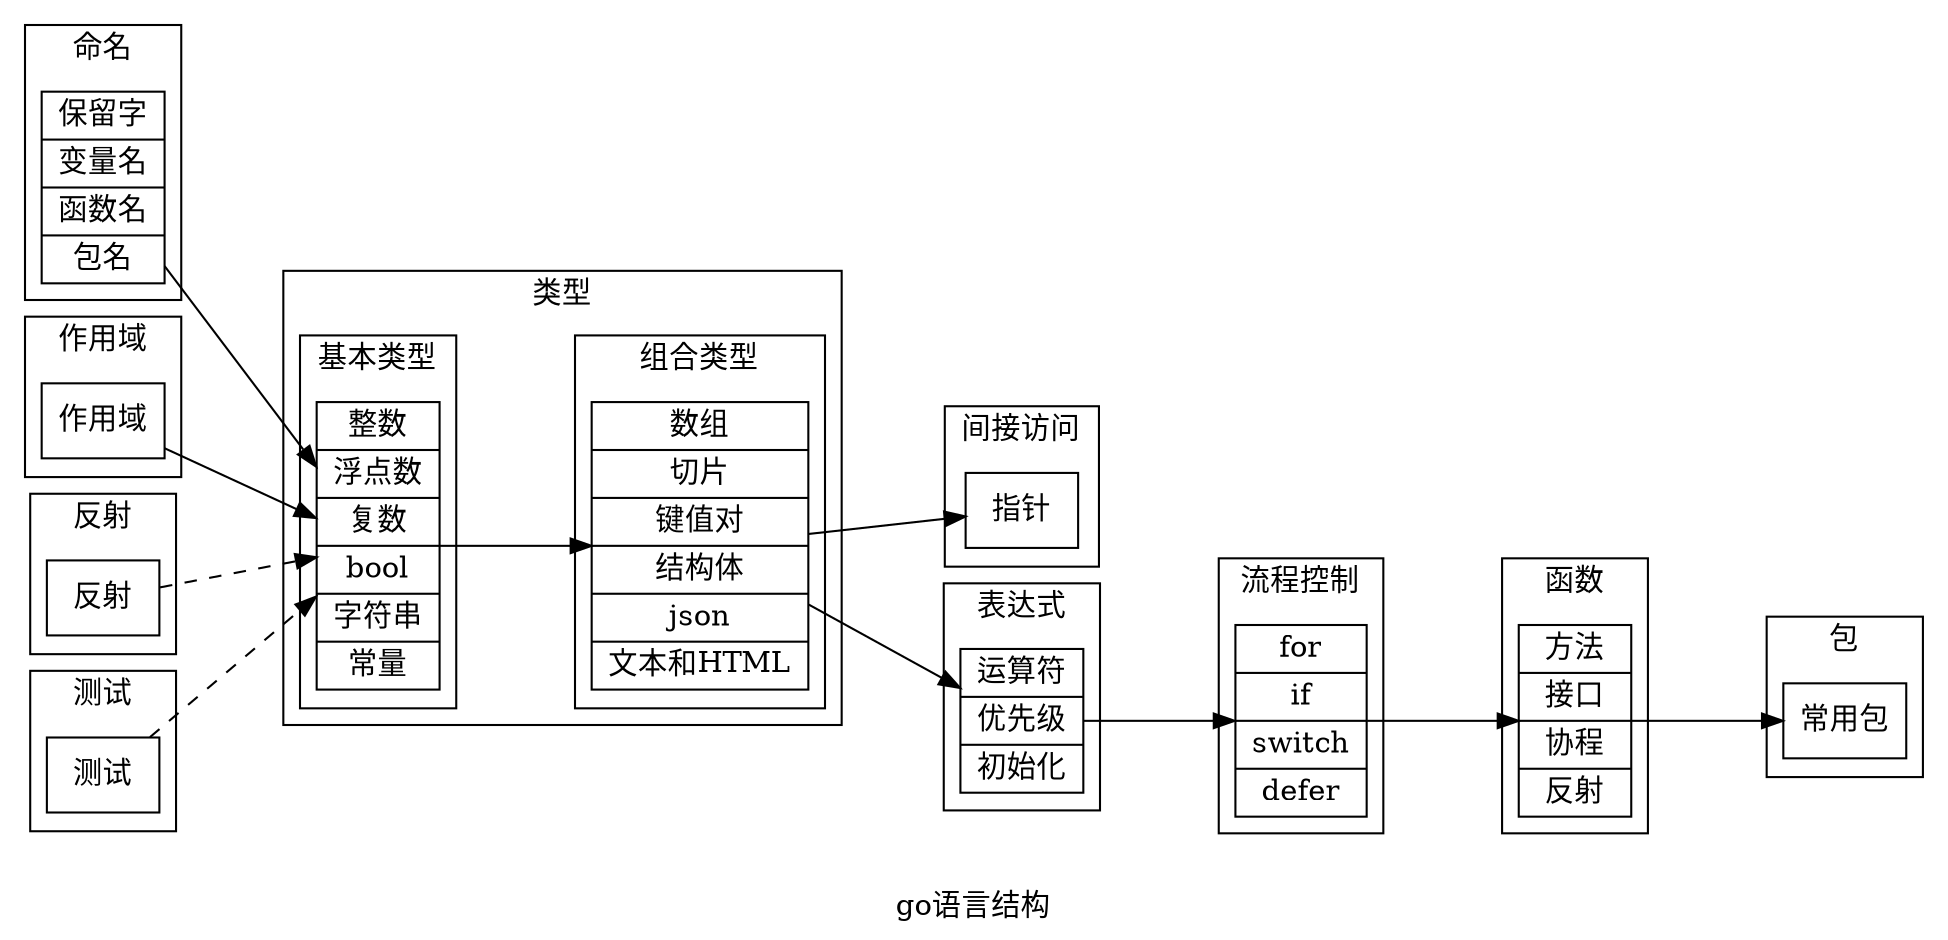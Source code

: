 digraph {
        label = "\ngo语言结构";
        rankdir = LR;
        node [shape = record];
        subgraph cluster_base_name {
            label = "命名";
            base_name [label = " 保留字| 变量名 | 函数名 | 包名 "];
        }
        subgraph cluster_scope {
            label = "作用域";
            scope [label = "作用域"];
        }
        subgraph cluster_reflect {
            label = "反射";
            reflect [label = "反射"];
        }
        subgraph cluster_test {
            label = "测试";
            test [label = "测试"];
        }
       subgraph cluster_type {
            label = "类型";
            subgraph cluster_basic_type {
                label = "基本类型";
                basic_type [label = " 整数| 浮点数 | 复数 | bool | 字符串| 常量 "];
            }
            subgraph cluster_composite_type {
                label = "组合类型";
                composite_type [label = " 数组 | 切片 | 键值对 | 结构体| json | 文本和HTML "];
            }
        }
        subgraph cluster_poiter_ref {
            label= "间接访问"
            poiter_ref[label="指针"]
        }
        subgraph cluster_expression {
            label = "表达式";
            expression [label = "运算符|优先级|初始化"];
        }
        subgraph cluster_control_flow {
            label = "流程控制";
            control_flow [label = " for | if | switch | defer"];
        }
        subgraph cluster_function {
            label = "函数";
            function [label = " 方法 | 接口 | 协程 | 反射"];
        }
        subgraph cluster_package {
            label = "包";
            package [label = "常用包"];
        }
        base_name  -> basic_type [ minlen = 2];
        scope  -> basic_type [ minlen = 2];
        basic_type -> composite_type [ minlen = 2];
        composite_type -> poiter_ref [ minlen = 2];
        composite_type -> expression [ minlen = 2];
        expression -> control_flow [ minlen = 2];
        control_flow -> function [ minlen = 2];
        function -> package [ minlen = 2];
        test  -> basic_type [ minlen = 2, style=dashed];
        reflect  -> basic_type [ minlen = 2, style=dashed];
    }
